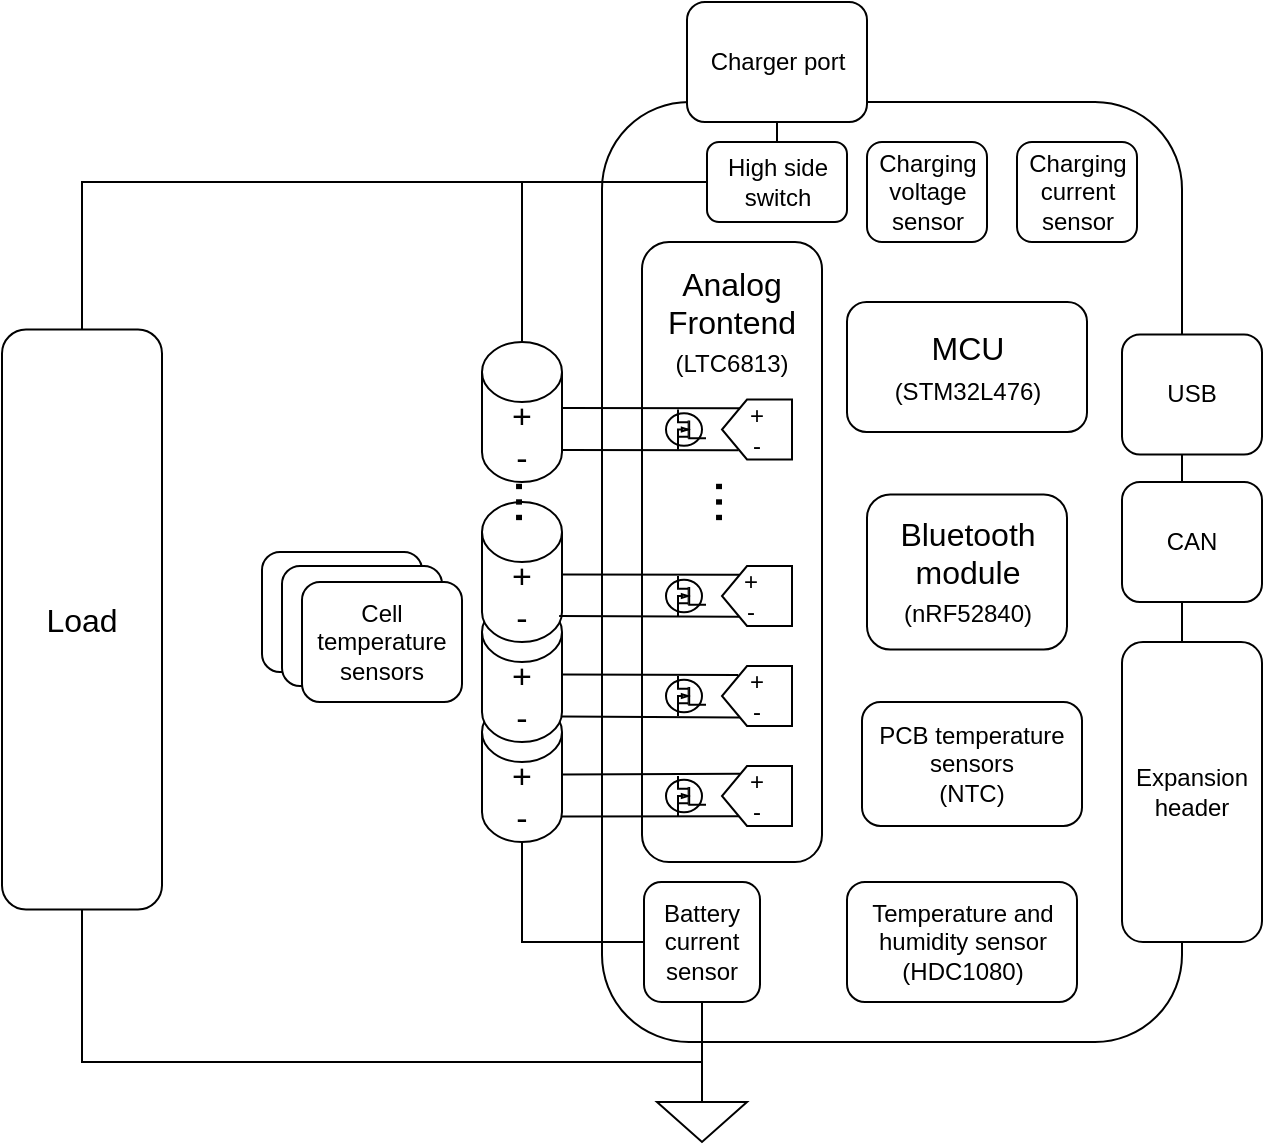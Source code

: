 <mxfile version="20.8.16" type="device"><diagram name="Page-1" id="EQJyJkfQMdv3somNTGk6"><mxGraphModel dx="2284" dy="838" grid="1" gridSize="10" guides="1" tooltips="1" connect="1" arrows="1" fold="1" page="1" pageScale="1" pageWidth="850" pageHeight="1100" math="0" shadow="0"><root><mxCell id="0"/><mxCell id="1" parent="0"/><mxCell id="4OLsYMQMICfBBXzMfYlJ-2" value="" style="rounded=1;whiteSpace=wrap;html=1;fontSize=12;fillColor=#ffffff;" parent="1" vertex="1"><mxGeometry x="30" y="325" width="80" height="60" as="geometry"/></mxCell><mxCell id="4OLsYMQMICfBBXzMfYlJ-1" value="" style="rounded=1;whiteSpace=wrap;html=1;fontSize=12;fillColor=#ffffff;" parent="1" vertex="1"><mxGeometry x="40" y="332" width="80" height="60" as="geometry"/></mxCell><mxCell id="TeZvGwJzhUlr74pMuj6Z-2" value="&lt;font style=&quot;font-size: 17px;&quot;&gt;+&lt;br style=&quot;border-color: var(--border-color);&quot;&gt;-&lt;/font&gt;" style="shape=cylinder3;whiteSpace=wrap;html=1;boundedLbl=1;backgroundOutline=1;size=15;" parent="1" vertex="1"><mxGeometry x="140" y="400" width="40" height="70" as="geometry"/></mxCell><mxCell id="TeZvGwJzhUlr74pMuj6Z-4" value="&lt;font style=&quot;font-size: 17px;&quot;&gt;+&lt;br style=&quot;border-color: var(--border-color);&quot;&gt;-&lt;/font&gt;" style="shape=cylinder3;whiteSpace=wrap;html=1;boundedLbl=1;backgroundOutline=1;size=15;" parent="1" vertex="1"><mxGeometry x="140" y="350" width="40" height="70" as="geometry"/></mxCell><mxCell id="TeZvGwJzhUlr74pMuj6Z-5" value="&lt;font style=&quot;font-size: 17px;&quot;&gt;+&lt;br style=&quot;border-color: var(--border-color);&quot;&gt;-&lt;/font&gt;" style="shape=cylinder3;whiteSpace=wrap;html=1;boundedLbl=1;backgroundOutline=1;size=15;" parent="1" vertex="1"><mxGeometry x="140" y="300" width="40" height="70" as="geometry"/></mxCell><mxCell id="TeZvGwJzhUlr74pMuj6Z-6" value="&lt;font style=&quot;font-size: 28px;&quot;&gt;...&lt;/font&gt;" style="text;html=1;strokeColor=none;fillColor=none;align=center;verticalAlign=middle;whiteSpace=wrap;rounded=0;rotation=-90;" parent="1" vertex="1"><mxGeometry x="130" y="292.5" width="40" height="15" as="geometry"/></mxCell><mxCell id="TeZvGwJzhUlr74pMuj6Z-7" value="&lt;font style=&quot;font-size: 17px;&quot;&gt;+&lt;br&gt;-&lt;/font&gt;" style="shape=cylinder3;whiteSpace=wrap;html=1;boundedLbl=1;backgroundOutline=1;size=15;" parent="1" vertex="1"><mxGeometry x="140" y="220" width="40" height="70" as="geometry"/></mxCell><mxCell id="TeZvGwJzhUlr74pMuj6Z-16" value="" style="rounded=1;whiteSpace=wrap;html=1;fontSize=17;" parent="1" vertex="1"><mxGeometry x="200" y="100" width="290" height="470" as="geometry"/></mxCell><mxCell id="mOUoje14_cyd4yB3jaxS-1" value="MCU&lt;br&gt;&lt;font style=&quot;font-size: 12px;&quot;&gt;(STM32L476)&lt;/font&gt;" style="rounded=1;whiteSpace=wrap;html=1;fontSize=16;" parent="1" vertex="1"><mxGeometry x="322.5" y="200" width="120" height="65" as="geometry"/></mxCell><mxCell id="mOUoje14_cyd4yB3jaxS-8" value="" style="rounded=1;whiteSpace=wrap;html=1;fontSize=16;" parent="1" vertex="1"><mxGeometry x="220" y="170" width="90" height="310" as="geometry"/></mxCell><mxCell id="mOUoje14_cyd4yB3jaxS-7" value="&lt;font style=&quot;font-size: 28px;&quot;&gt;...&lt;/font&gt;" style="text;html=1;strokeColor=none;fillColor=none;align=center;verticalAlign=middle;whiteSpace=wrap;rounded=0;rotation=-90;" parent="1" vertex="1"><mxGeometry x="220" y="285" width="60" height="30" as="geometry"/></mxCell><mxCell id="mOUoje14_cyd4yB3jaxS-12" value="" style="verticalLabelPosition=bottom;shadow=0;dashed=0;align=center;html=1;verticalAlign=top;shape=mxgraph.electrical.mosfets1.n-channel_mosfet_1;fontSize=16;flipH=1;" parent="1" vertex="1"><mxGeometry x="232" y="253.75" width="20" height="20" as="geometry"/></mxCell><mxCell id="mOUoje14_cyd4yB3jaxS-14" value="" style="endArrow=none;html=1;rounded=0;fontSize=16;exitX=1;exitY=1;exitDx=0;exitDy=-15;exitPerimeter=0;entryX=0.739;entryY=0.147;entryDx=0;entryDy=0;entryPerimeter=0;" parent="1" target="mOUoje14_cyd4yB3jaxS-87" edge="1"><mxGeometry width="50" height="50" relative="1" as="geometry"><mxPoint x="180" y="253" as="sourcePoint"/><mxPoint x="266.895" y="252.434" as="targetPoint"/></mxGeometry></mxCell><mxCell id="mOUoje14_cyd4yB3jaxS-18" value="" style="endArrow=none;html=1;rounded=0;fontSize=16;exitX=1;exitY=1;exitDx=0;exitDy=-15;exitPerimeter=0;entryX=0.763;entryY=0.845;entryDx=0;entryDy=0;entryPerimeter=0;" parent="1" target="mOUoje14_cyd4yB3jaxS-87" edge="1"><mxGeometry width="50" height="50" relative="1" as="geometry"><mxPoint x="180" y="274" as="sourcePoint"/><mxPoint x="266.895" y="274.054" as="targetPoint"/></mxGeometry></mxCell><mxCell id="mOUoje14_cyd4yB3jaxS-49" value="Analog Frontend&lt;br&gt;&lt;font style=&quot;font-size: 12px;&quot;&gt;(LTC6813)&lt;/font&gt;" style="text;html=1;strokeColor=none;fillColor=none;align=center;verticalAlign=middle;whiteSpace=wrap;rounded=0;fontSize=16;" parent="1" vertex="1"><mxGeometry x="230" y="180" width="70" height="60" as="geometry"/></mxCell><mxCell id="mOUoje14_cyd4yB3jaxS-66" value="" style="verticalLabelPosition=bottom;shadow=0;dashed=0;align=center;html=1;verticalAlign=top;shape=mxgraph.electrical.mosfets1.n-channel_mosfet_1;fontSize=16;flipH=1;" parent="1" vertex="1"><mxGeometry x="232" y="337" width="20" height="20" as="geometry"/></mxCell><mxCell id="mOUoje14_cyd4yB3jaxS-69" value="" style="verticalLabelPosition=bottom;shadow=0;dashed=0;align=center;html=1;verticalAlign=top;shape=mxgraph.electrical.abstract.dac;fontSize=16;fillColor=#ffffff;flipH=1;" parent="1" vertex="1"><mxGeometry x="260" y="332" width="35" height="30" as="geometry"/></mxCell><mxCell id="mOUoje14_cyd4yB3jaxS-70" value="" style="verticalLabelPosition=bottom;shadow=0;dashed=0;align=center;html=1;verticalAlign=top;shape=mxgraph.electrical.mosfets1.n-channel_mosfet_1;fontSize=16;flipH=1;" parent="1" vertex="1"><mxGeometry x="232" y="387" width="20" height="20" as="geometry"/></mxCell><mxCell id="mOUoje14_cyd4yB3jaxS-71" value="" style="endArrow=none;html=1;rounded=0;fontSize=16;exitX=1;exitY=1;exitDx=0;exitDy=-15;exitPerimeter=0;entryX=0.768;entryY=0.151;entryDx=0;entryDy=0;entryPerimeter=0;" parent="1" target="mOUoje14_cyd4yB3jaxS-85" edge="1"><mxGeometry width="50" height="50" relative="1" as="geometry"><mxPoint x="180" y="386.25" as="sourcePoint"/><mxPoint x="266.895" y="385.684" as="targetPoint"/></mxGeometry></mxCell><mxCell id="mOUoje14_cyd4yB3jaxS-72" value="" style="endArrow=none;html=1;rounded=0;fontSize=16;exitX=1;exitY=1;exitDx=0;exitDy=-15;exitPerimeter=0;entryX=0.744;entryY=0.859;entryDx=0;entryDy=0;entryPerimeter=0;" parent="1" target="mOUoje14_cyd4yB3jaxS-85" edge="1"><mxGeometry width="50" height="50" relative="1" as="geometry"><mxPoint x="180" y="407.25" as="sourcePoint"/><mxPoint x="266.895" y="407.304" as="targetPoint"/></mxGeometry></mxCell><mxCell id="mOUoje14_cyd4yB3jaxS-74" value="" style="verticalLabelPosition=bottom;shadow=0;dashed=0;align=center;html=1;verticalAlign=top;shape=mxgraph.electrical.mosfets1.n-channel_mosfet_1;fontSize=16;flipH=1;" parent="1" vertex="1"><mxGeometry x="232" y="437" width="20" height="20" as="geometry"/></mxCell><mxCell id="mOUoje14_cyd4yB3jaxS-75" value="" style="endArrow=none;html=1;rounded=0;fontSize=16;exitX=1;exitY=1;exitDx=0;exitDy=-15;exitPerimeter=0;entryX=0.741;entryY=0.131;entryDx=0;entryDy=0;entryPerimeter=0;" parent="1" target="mOUoje14_cyd4yB3jaxS-83" edge="1"><mxGeometry width="50" height="50" relative="1" as="geometry"><mxPoint x="180" y="436.25" as="sourcePoint"/><mxPoint x="266.895" y="435.684" as="targetPoint"/></mxGeometry></mxCell><mxCell id="mOUoje14_cyd4yB3jaxS-76" value="" style="endArrow=none;html=1;rounded=0;fontSize=16;exitX=1;exitY=1;exitDx=0;exitDy=-15;exitPerimeter=0;entryX=0.756;entryY=0.839;entryDx=0;entryDy=0;entryPerimeter=0;" parent="1" target="mOUoje14_cyd4yB3jaxS-83" edge="1"><mxGeometry width="50" height="50" relative="1" as="geometry"><mxPoint x="180" y="457.25" as="sourcePoint"/><mxPoint x="266.895" y="457.304" as="targetPoint"/></mxGeometry></mxCell><mxCell id="mOUoje14_cyd4yB3jaxS-78" value="" style="endArrow=none;html=1;rounded=0;fontSize=16;exitX=1;exitY=1;exitDx=0;exitDy=-15;exitPerimeter=0;entryX=0.754;entryY=0.146;entryDx=0;entryDy=0;entryPerimeter=0;" parent="1" target="mOUoje14_cyd4yB3jaxS-69" edge="1"><mxGeometry width="50" height="50" relative="1" as="geometry"><mxPoint x="180" y="336.25" as="sourcePoint"/><mxPoint x="266.895" y="335.684" as="targetPoint"/></mxGeometry></mxCell><mxCell id="mOUoje14_cyd4yB3jaxS-79" value="" style="endArrow=none;html=1;rounded=0;fontSize=16;exitX=1.014;exitY=0.814;exitDx=0;exitDy=0;exitPerimeter=0;entryX=0.754;entryY=0.846;entryDx=0;entryDy=0;entryPerimeter=0;" parent="1" target="mOUoje14_cyd4yB3jaxS-69" edge="1"><mxGeometry width="50" height="50" relative="1" as="geometry"><mxPoint x="178.56" y="356.98" as="sourcePoint"/><mxPoint x="262.305" y="357.0" as="targetPoint"/></mxGeometry></mxCell><mxCell id="mOUoje14_cyd4yB3jaxS-80" value="&lt;p style=&quot;line-height: 60%; font-size: 12px;&quot;&gt;&lt;/p&gt;&lt;blockquote style=&quot;margin: 0px 0px 0px 40px; border: none; padding: 0px; font-size: 12px;&quot;&gt;&lt;/blockquote&gt;&lt;span style=&quot;font-size: 12px; background-color: initial;&quot;&gt;+&lt;/span&gt;&lt;br style=&quot;font-size: 12px;&quot;&gt;&lt;font style=&quot;font-size: 12px;&quot;&gt;-&lt;/font&gt;&lt;p style=&quot;font-size: 12px;&quot;&gt;&lt;/p&gt;" style="text;html=1;strokeColor=none;fillColor=none;align=center;verticalAlign=middle;whiteSpace=wrap;rounded=0;fontSize=12;" parent="1" vertex="1"><mxGeometry x="267.5" y="332" width="12.5" height="30" as="geometry"/></mxCell><mxCell id="mOUoje14_cyd4yB3jaxS-83" value="" style="verticalLabelPosition=bottom;shadow=0;dashed=0;align=center;html=1;verticalAlign=top;shape=mxgraph.electrical.abstract.dac;fontSize=16;fillColor=#ffffff;flipH=1;" parent="1" vertex="1"><mxGeometry x="260" y="432" width="35" height="30" as="geometry"/></mxCell><mxCell id="mOUoje14_cyd4yB3jaxS-84" value="&lt;p style=&quot;line-height: 60%; font-size: 12px;&quot;&gt;&lt;/p&gt;&lt;blockquote style=&quot;margin: 0px 0px 0px 40px; border: none; padding: 0px; font-size: 12px;&quot;&gt;&lt;/blockquote&gt;&lt;span style=&quot;font-size: 12px; background-color: initial;&quot;&gt;+&lt;/span&gt;&lt;br style=&quot;font-size: 12px;&quot;&gt;&lt;font style=&quot;font-size: 12px;&quot;&gt;-&lt;/font&gt;&lt;p style=&quot;font-size: 12px;&quot;&gt;&lt;/p&gt;" style="text;html=1;strokeColor=none;fillColor=none;align=center;verticalAlign=middle;whiteSpace=wrap;rounded=0;fontSize=12;" parent="1" vertex="1"><mxGeometry x="271.25" y="432" width="12.5" height="30" as="geometry"/></mxCell><mxCell id="mOUoje14_cyd4yB3jaxS-85" value="" style="verticalLabelPosition=bottom;shadow=0;dashed=0;align=center;html=1;verticalAlign=top;shape=mxgraph.electrical.abstract.dac;fontSize=16;fillColor=#ffffff;flipH=1;" parent="1" vertex="1"><mxGeometry x="260" y="382" width="35" height="30" as="geometry"/></mxCell><mxCell id="mOUoje14_cyd4yB3jaxS-86" value="&lt;p style=&quot;line-height: 60%; font-size: 12px;&quot;&gt;&lt;/p&gt;&lt;blockquote style=&quot;margin: 0px 0px 0px 40px; border: none; padding: 0px; font-size: 12px;&quot;&gt;&lt;/blockquote&gt;&lt;span style=&quot;font-size: 12px; background-color: initial;&quot;&gt;+&lt;/span&gt;&lt;br style=&quot;font-size: 12px;&quot;&gt;&lt;font style=&quot;font-size: 12px;&quot;&gt;-&lt;/font&gt;&lt;p style=&quot;font-size: 12px;&quot;&gt;&lt;/p&gt;" style="text;html=1;strokeColor=none;fillColor=none;align=center;verticalAlign=middle;whiteSpace=wrap;rounded=0;fontSize=12;" parent="1" vertex="1"><mxGeometry x="271.25" y="382" width="12.5" height="30" as="geometry"/></mxCell><mxCell id="mOUoje14_cyd4yB3jaxS-87" value="" style="verticalLabelPosition=bottom;shadow=0;dashed=0;align=center;html=1;verticalAlign=top;shape=mxgraph.electrical.abstract.dac;fontSize=16;fillColor=#ffffff;flipH=1;" parent="1" vertex="1"><mxGeometry x="260" y="248.75" width="35" height="30" as="geometry"/></mxCell><mxCell id="mOUoje14_cyd4yB3jaxS-88" value="&lt;p style=&quot;line-height: 60%; font-size: 12px;&quot;&gt;&lt;/p&gt;&lt;blockquote style=&quot;margin: 0px 0px 0px 40px; border: none; padding: 0px; font-size: 12px;&quot;&gt;&lt;/blockquote&gt;&lt;span style=&quot;font-size: 12px; background-color: initial;&quot;&gt;+&lt;/span&gt;&lt;br style=&quot;font-size: 12px;&quot;&gt;&lt;font style=&quot;font-size: 12px;&quot;&gt;-&lt;/font&gt;&lt;p style=&quot;font-size: 12px;&quot;&gt;&lt;/p&gt;" style="text;html=1;strokeColor=none;fillColor=none;align=center;verticalAlign=middle;whiteSpace=wrap;rounded=0;fontSize=12;" parent="1" vertex="1"><mxGeometry x="271.25" y="248.75" width="12.5" height="30" as="geometry"/></mxCell><mxCell id="mOUoje14_cyd4yB3jaxS-90" value="Temperature and humidity sensor&lt;br&gt;(HDC1080)" style="rounded=1;whiteSpace=wrap;html=1;fontSize=12;fillColor=#ffffff;" parent="1" vertex="1"><mxGeometry x="322.5" y="490" width="115" height="60" as="geometry"/></mxCell><mxCell id="mOUoje14_cyd4yB3jaxS-95" style="edgeStyle=orthogonalEdgeStyle;rounded=0;orthogonalLoop=1;jettySize=auto;html=1;entryX=0.5;entryY=1;entryDx=0;entryDy=0;entryPerimeter=0;fontSize=12;endArrow=none;endFill=0;" parent="1" source="mOUoje14_cyd4yB3jaxS-92" target="TeZvGwJzhUlr74pMuj6Z-2" edge="1"><mxGeometry relative="1" as="geometry"><Array as="points"><mxPoint x="160" y="520"/></Array></mxGeometry></mxCell><mxCell id="mOUoje14_cyd4yB3jaxS-92" value="Battery&lt;br&gt;current&lt;br&gt;sensor" style="rounded=1;whiteSpace=wrap;html=1;fontSize=12;fillColor=#ffffff;" parent="1" vertex="1"><mxGeometry x="221" y="490" width="58" height="60" as="geometry"/></mxCell><mxCell id="mOUoje14_cyd4yB3jaxS-94" style="edgeStyle=orthogonalEdgeStyle;rounded=0;orthogonalLoop=1;jettySize=auto;html=1;exitX=0.5;exitY=0;exitDx=0;exitDy=0;exitPerimeter=0;entryX=0.5;entryY=1;entryDx=0;entryDy=0;fontSize=12;endArrow=none;endFill=0;" parent="1" source="mOUoje14_cyd4yB3jaxS-93" target="mOUoje14_cyd4yB3jaxS-92" edge="1"><mxGeometry relative="1" as="geometry"/></mxCell><mxCell id="mOUoje14_cyd4yB3jaxS-93" value="" style="pointerEvents=1;verticalLabelPosition=bottom;shadow=0;dashed=0;align=center;html=1;verticalAlign=top;shape=mxgraph.electrical.signal_sources.signal_ground;fontSize=12;fillColor=#ffffff;" parent="1" vertex="1"><mxGeometry x="227.5" y="590" width="45" height="30" as="geometry"/></mxCell><mxCell id="mOUoje14_cyd4yB3jaxS-99" value="Cell temperature sensors" style="rounded=1;whiteSpace=wrap;html=1;fontSize=12;fillColor=#ffffff;" parent="1" vertex="1"><mxGeometry x="50" y="340" width="80" height="60" as="geometry"/></mxCell><mxCell id="4OLsYMQMICfBBXzMfYlJ-3" value="USB" style="rounded=1;whiteSpace=wrap;html=1;" parent="1" vertex="1"><mxGeometry x="460" y="216.25" width="70" height="60" as="geometry"/></mxCell><mxCell id="4OLsYMQMICfBBXzMfYlJ-4" value="CAN" style="rounded=1;whiteSpace=wrap;html=1;" parent="1" vertex="1"><mxGeometry x="460" y="290" width="70" height="60" as="geometry"/></mxCell><mxCell id="4OLsYMQMICfBBXzMfYlJ-7" value="Bluetooth module&lt;br&gt;&lt;font style=&quot;font-size: 12px;&quot;&gt;(nRF52840)&lt;/font&gt;" style="rounded=1;whiteSpace=wrap;html=1;fontSize=16;" parent="1" vertex="1"><mxGeometry x="332.5" y="296.25" width="100" height="77.5" as="geometry"/></mxCell><mxCell id="4OLsYMQMICfBBXzMfYlJ-9" style="edgeStyle=orthogonalEdgeStyle;rounded=0;orthogonalLoop=1;jettySize=auto;html=1;fontSize=12;endArrow=none;endFill=0;" parent="1" source="TeZvGwJzhUlr74pMuj6Z-7" target="4OLsYMQMICfBBXzMfYlJ-14" edge="1"><mxGeometry relative="1" as="geometry"><mxPoint x="290" y="140" as="targetPoint"/><Array as="points"><mxPoint x="160" y="140"/></Array></mxGeometry></mxCell><mxCell id="sO5SA49bSD7Gtyw2qVEJ-1" style="edgeStyle=orthogonalEdgeStyle;rounded=0;orthogonalLoop=1;jettySize=auto;html=1;endArrow=none;endFill=0;" parent="1" source="4OLsYMQMICfBBXzMfYlJ-14" target="4OLsYMQMICfBBXzMfYlJ-17" edge="1"><mxGeometry relative="1" as="geometry"/></mxCell><mxCell id="4OLsYMQMICfBBXzMfYlJ-14" value="High side switch" style="rounded=1;whiteSpace=wrap;html=1;fontSize=12;" parent="1" vertex="1"><mxGeometry x="252.5" y="120" width="70" height="40" as="geometry"/></mxCell><mxCell id="4OLsYMQMICfBBXzMfYlJ-16" style="edgeStyle=orthogonalEdgeStyle;rounded=0;orthogonalLoop=1;jettySize=auto;html=1;exitX=0.5;exitY=0;exitDx=0;exitDy=0;fontSize=16;endArrow=none;endFill=0;" parent="1" source="4OLsYMQMICfBBXzMfYlJ-15" edge="1"><mxGeometry relative="1" as="geometry"><mxPoint x="160" y="140" as="targetPoint"/><Array as="points"><mxPoint x="-60" y="140"/></Array></mxGeometry></mxCell><mxCell id="4OLsYMQMICfBBXzMfYlJ-24" style="edgeStyle=orthogonalEdgeStyle;rounded=0;orthogonalLoop=1;jettySize=auto;html=1;fontSize=16;endArrow=none;endFill=0;entryX=0.5;entryY=0;entryDx=0;entryDy=0;entryPerimeter=0;" parent="1" source="4OLsYMQMICfBBXzMfYlJ-15" target="mOUoje14_cyd4yB3jaxS-93" edge="1"><mxGeometry relative="1" as="geometry"><mxPoint x="160" y="520" as="targetPoint"/><Array as="points"><mxPoint x="-60" y="580"/><mxPoint x="250" y="580"/></Array></mxGeometry></mxCell><mxCell id="4OLsYMQMICfBBXzMfYlJ-15" value="Load" style="rounded=1;whiteSpace=wrap;html=1;fontSize=16;" parent="1" vertex="1"><mxGeometry x="-100" y="213.75" width="80" height="290" as="geometry"/></mxCell><mxCell id="4OLsYMQMICfBBXzMfYlJ-17" value="Charger port" style="rounded=1;whiteSpace=wrap;html=1;" parent="1" vertex="1"><mxGeometry x="242.5" y="50" width="90" height="60" as="geometry"/></mxCell><mxCell id="4OLsYMQMICfBBXzMfYlJ-18" value="Charging voltage sensor" style="rounded=1;whiteSpace=wrap;html=1;" parent="1" vertex="1"><mxGeometry x="332.5" y="120" width="60" height="50" as="geometry"/></mxCell><mxCell id="4OLsYMQMICfBBXzMfYlJ-23" value="PCB temperature sensors&lt;br&gt;(NTC)" style="rounded=1;whiteSpace=wrap;html=1;fontSize=12;fillColor=#ffffff;" parent="1" vertex="1"><mxGeometry x="330" y="400" width="110" height="62" as="geometry"/></mxCell><mxCell id="sO5SA49bSD7Gtyw2qVEJ-2" value="Charging current sensor" style="rounded=1;whiteSpace=wrap;html=1;" parent="1" vertex="1"><mxGeometry x="407.5" y="120" width="60" height="50" as="geometry"/></mxCell><mxCell id="CIu8LaGKwtHl4sl6Zgh1-2" value="Expansion header" style="rounded=1;whiteSpace=wrap;html=1;" vertex="1" parent="1"><mxGeometry x="460" y="370" width="70" height="150" as="geometry"/></mxCell></root></mxGraphModel></diagram></mxfile>